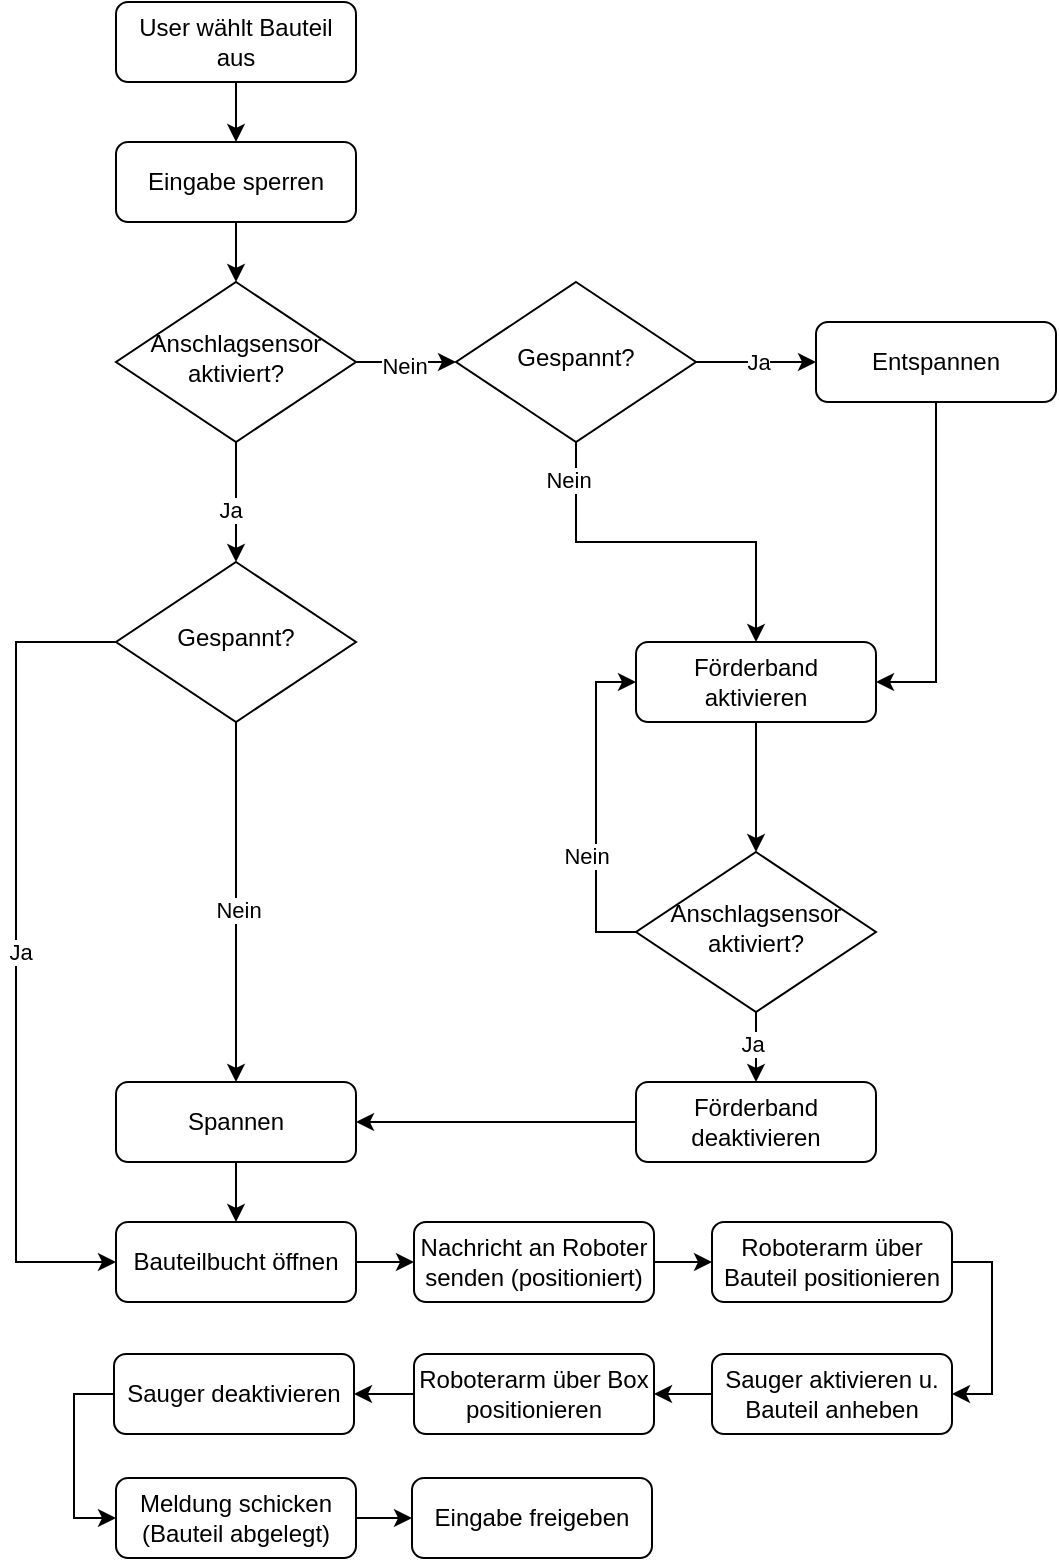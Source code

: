 <mxfile version="23.1.7" type="device">
  <diagram id="C5RBs43oDa-KdzZeNtuy" name="Page-1">
    <mxGraphModel dx="1313" dy="816" grid="0" gridSize="10" guides="1" tooltips="1" connect="1" arrows="1" fold="1" page="0" pageScale="1" pageWidth="827" pageHeight="1169" background="none" math="0" shadow="0">
      <root>
        <mxCell id="WIyWlLk6GJQsqaUBKTNV-0" />
        <mxCell id="WIyWlLk6GJQsqaUBKTNV-1" parent="WIyWlLk6GJQsqaUBKTNV-0" />
        <mxCell id="dHFoVSKMH6eHMZOiBptk-70" style="edgeStyle=orthogonalEdgeStyle;rounded=0;orthogonalLoop=1;jettySize=auto;html=1;exitX=0.5;exitY=1;exitDx=0;exitDy=0;entryX=0.5;entryY=0;entryDx=0;entryDy=0;" edge="1" parent="WIyWlLk6GJQsqaUBKTNV-1" source="WIyWlLk6GJQsqaUBKTNV-3" target="dHFoVSKMH6eHMZOiBptk-69">
          <mxGeometry relative="1" as="geometry" />
        </mxCell>
        <mxCell id="WIyWlLk6GJQsqaUBKTNV-3" value="User wählt Bauteil aus" style="rounded=1;whiteSpace=wrap;html=1;fontSize=12;glass=0;strokeWidth=1;shadow=0;" parent="WIyWlLk6GJQsqaUBKTNV-1" vertex="1">
          <mxGeometry x="160" y="30" width="120" height="40" as="geometry" />
        </mxCell>
        <mxCell id="dHFoVSKMH6eHMZOiBptk-10" style="edgeStyle=orthogonalEdgeStyle;rounded=0;orthogonalLoop=1;jettySize=auto;html=1;exitX=1;exitY=0.5;exitDx=0;exitDy=0;entryX=0;entryY=0.5;entryDx=0;entryDy=0;" edge="1" parent="WIyWlLk6GJQsqaUBKTNV-1" source="WIyWlLk6GJQsqaUBKTNV-6" target="dHFoVSKMH6eHMZOiBptk-8">
          <mxGeometry relative="1" as="geometry" />
        </mxCell>
        <mxCell id="dHFoVSKMH6eHMZOiBptk-78" value="Nein" style="edgeLabel;html=1;align=center;verticalAlign=middle;resizable=0;points=[];" vertex="1" connectable="0" parent="dHFoVSKMH6eHMZOiBptk-10">
          <mxGeometry x="-0.085" y="-2" relative="1" as="geometry">
            <mxPoint x="1" as="offset" />
          </mxGeometry>
        </mxCell>
        <mxCell id="dHFoVSKMH6eHMZOiBptk-55" style="edgeStyle=orthogonalEdgeStyle;rounded=0;orthogonalLoop=1;jettySize=auto;html=1;exitX=0.5;exitY=1;exitDx=0;exitDy=0;entryX=0.5;entryY=0;entryDx=0;entryDy=0;" edge="1" parent="WIyWlLk6GJQsqaUBKTNV-1" source="WIyWlLk6GJQsqaUBKTNV-6" target="dHFoVSKMH6eHMZOiBptk-54">
          <mxGeometry relative="1" as="geometry" />
        </mxCell>
        <mxCell id="dHFoVSKMH6eHMZOiBptk-56" value="Ja" style="edgeLabel;html=1;align=center;verticalAlign=middle;resizable=0;points=[];" vertex="1" connectable="0" parent="dHFoVSKMH6eHMZOiBptk-55">
          <mxGeometry x="0.078" y="-3" relative="1" as="geometry">
            <mxPoint y="1" as="offset" />
          </mxGeometry>
        </mxCell>
        <mxCell id="WIyWlLk6GJQsqaUBKTNV-6" value="Anschlagsensor&lt;br&gt;aktiviert?" style="rhombus;whiteSpace=wrap;html=1;shadow=0;fontFamily=Helvetica;fontSize=12;align=center;strokeWidth=1;spacing=6;spacingTop=-4;" parent="WIyWlLk6GJQsqaUBKTNV-1" vertex="1">
          <mxGeometry x="160" y="170" width="120" height="80" as="geometry" />
        </mxCell>
        <mxCell id="dHFoVSKMH6eHMZOiBptk-41" style="edgeStyle=orthogonalEdgeStyle;rounded=0;orthogonalLoop=1;jettySize=auto;html=1;exitX=0.5;exitY=1;exitDx=0;exitDy=0;entryX=0.5;entryY=0;entryDx=0;entryDy=0;" edge="1" parent="WIyWlLk6GJQsqaUBKTNV-1" source="dHFoVSKMH6eHMZOiBptk-2" target="dHFoVSKMH6eHMZOiBptk-24">
          <mxGeometry relative="1" as="geometry" />
        </mxCell>
        <mxCell id="dHFoVSKMH6eHMZOiBptk-2" value="Förderband &lt;br&gt;aktivieren" style="rounded=1;whiteSpace=wrap;html=1;fontSize=12;glass=0;strokeWidth=1;shadow=0;" vertex="1" parent="WIyWlLk6GJQsqaUBKTNV-1">
          <mxGeometry x="420" y="350" width="120" height="40" as="geometry" />
        </mxCell>
        <mxCell id="dHFoVSKMH6eHMZOiBptk-13" style="edgeStyle=orthogonalEdgeStyle;rounded=0;orthogonalLoop=1;jettySize=auto;html=1;exitX=1;exitY=0.5;exitDx=0;exitDy=0;entryX=0;entryY=0.5;entryDx=0;entryDy=0;" edge="1" parent="WIyWlLk6GJQsqaUBKTNV-1" source="dHFoVSKMH6eHMZOiBptk-8" target="dHFoVSKMH6eHMZOiBptk-12">
          <mxGeometry relative="1" as="geometry" />
        </mxCell>
        <mxCell id="dHFoVSKMH6eHMZOiBptk-79" value="Ja" style="edgeLabel;html=1;align=center;verticalAlign=middle;resizable=0;points=[];" vertex="1" connectable="0" parent="dHFoVSKMH6eHMZOiBptk-13">
          <mxGeometry x="0.018" relative="1" as="geometry">
            <mxPoint as="offset" />
          </mxGeometry>
        </mxCell>
        <mxCell id="dHFoVSKMH6eHMZOiBptk-80" style="edgeStyle=orthogonalEdgeStyle;rounded=0;orthogonalLoop=1;jettySize=auto;html=1;exitX=0.5;exitY=1;exitDx=0;exitDy=0;entryX=0.5;entryY=0;entryDx=0;entryDy=0;" edge="1" parent="WIyWlLk6GJQsqaUBKTNV-1" source="dHFoVSKMH6eHMZOiBptk-8" target="dHFoVSKMH6eHMZOiBptk-2">
          <mxGeometry relative="1" as="geometry" />
        </mxCell>
        <mxCell id="dHFoVSKMH6eHMZOiBptk-81" value="Nein" style="edgeLabel;html=1;align=center;verticalAlign=middle;resizable=0;points=[];" vertex="1" connectable="0" parent="dHFoVSKMH6eHMZOiBptk-80">
          <mxGeometry x="-0.798" y="-4" relative="1" as="geometry">
            <mxPoint as="offset" />
          </mxGeometry>
        </mxCell>
        <mxCell id="dHFoVSKMH6eHMZOiBptk-8" value="Gespannt?" style="rhombus;whiteSpace=wrap;html=1;shadow=0;fontFamily=Helvetica;fontSize=12;align=center;strokeWidth=1;spacing=6;spacingTop=-4;" vertex="1" parent="WIyWlLk6GJQsqaUBKTNV-1">
          <mxGeometry x="330" y="170" width="120" height="80" as="geometry" />
        </mxCell>
        <mxCell id="dHFoVSKMH6eHMZOiBptk-19" style="edgeStyle=orthogonalEdgeStyle;rounded=0;orthogonalLoop=1;jettySize=auto;html=1;exitX=0.5;exitY=1;exitDx=0;exitDy=0;entryX=1;entryY=0.5;entryDx=0;entryDy=0;" edge="1" parent="WIyWlLk6GJQsqaUBKTNV-1" source="dHFoVSKMH6eHMZOiBptk-12" target="dHFoVSKMH6eHMZOiBptk-2">
          <mxGeometry relative="1" as="geometry" />
        </mxCell>
        <mxCell id="dHFoVSKMH6eHMZOiBptk-12" value="Entspannen" style="rounded=1;whiteSpace=wrap;html=1;fontSize=12;glass=0;strokeWidth=1;shadow=0;" vertex="1" parent="WIyWlLk6GJQsqaUBKTNV-1">
          <mxGeometry x="510" y="190" width="120" height="40" as="geometry" />
        </mxCell>
        <mxCell id="dHFoVSKMH6eHMZOiBptk-29" style="edgeStyle=orthogonalEdgeStyle;rounded=0;orthogonalLoop=1;jettySize=auto;html=1;exitX=0.5;exitY=1;exitDx=0;exitDy=0;entryX=0.5;entryY=0;entryDx=0;entryDy=0;" edge="1" parent="WIyWlLk6GJQsqaUBKTNV-1" source="dHFoVSKMH6eHMZOiBptk-24" target="dHFoVSKMH6eHMZOiBptk-27">
          <mxGeometry relative="1" as="geometry" />
        </mxCell>
        <mxCell id="dHFoVSKMH6eHMZOiBptk-44" value="Ja" style="edgeLabel;html=1;align=center;verticalAlign=middle;resizable=0;points=[];" vertex="1" connectable="0" parent="dHFoVSKMH6eHMZOiBptk-29">
          <mxGeometry x="-0.109" y="-2" relative="1" as="geometry">
            <mxPoint as="offset" />
          </mxGeometry>
        </mxCell>
        <mxCell id="dHFoVSKMH6eHMZOiBptk-42" style="edgeStyle=orthogonalEdgeStyle;rounded=0;orthogonalLoop=1;jettySize=auto;html=1;exitX=0;exitY=0.5;exitDx=0;exitDy=0;entryX=0;entryY=0.5;entryDx=0;entryDy=0;" edge="1" parent="WIyWlLk6GJQsqaUBKTNV-1" source="dHFoVSKMH6eHMZOiBptk-24" target="dHFoVSKMH6eHMZOiBptk-2">
          <mxGeometry relative="1" as="geometry">
            <mxPoint x="410" y="370" as="targetPoint" />
          </mxGeometry>
        </mxCell>
        <mxCell id="dHFoVSKMH6eHMZOiBptk-43" value="Nein" style="edgeLabel;html=1;align=center;verticalAlign=middle;resizable=0;points=[];" vertex="1" connectable="0" parent="dHFoVSKMH6eHMZOiBptk-42">
          <mxGeometry x="-0.29" y="5" relative="1" as="geometry">
            <mxPoint as="offset" />
          </mxGeometry>
        </mxCell>
        <mxCell id="dHFoVSKMH6eHMZOiBptk-24" value="Anschlagsensor&lt;br&gt;aktiviert?" style="rhombus;whiteSpace=wrap;html=1;shadow=0;fontFamily=Helvetica;fontSize=12;align=center;strokeWidth=1;spacing=6;spacingTop=-4;" vertex="1" parent="WIyWlLk6GJQsqaUBKTNV-1">
          <mxGeometry x="420" y="455" width="120" height="80" as="geometry" />
        </mxCell>
        <mxCell id="dHFoVSKMH6eHMZOiBptk-48" style="edgeStyle=orthogonalEdgeStyle;rounded=0;orthogonalLoop=1;jettySize=auto;html=1;exitX=0;exitY=0.5;exitDx=0;exitDy=0;entryX=1;entryY=0.5;entryDx=0;entryDy=0;" edge="1" parent="WIyWlLk6GJQsqaUBKTNV-1" source="dHFoVSKMH6eHMZOiBptk-27" target="dHFoVSKMH6eHMZOiBptk-39">
          <mxGeometry relative="1" as="geometry" />
        </mxCell>
        <mxCell id="dHFoVSKMH6eHMZOiBptk-27" value="Förderband deaktivieren" style="rounded=1;whiteSpace=wrap;html=1;fontSize=12;glass=0;strokeWidth=1;shadow=0;" vertex="1" parent="WIyWlLk6GJQsqaUBKTNV-1">
          <mxGeometry x="420" y="570" width="120" height="40" as="geometry" />
        </mxCell>
        <mxCell id="dHFoVSKMH6eHMZOiBptk-86" style="edgeStyle=orthogonalEdgeStyle;rounded=0;orthogonalLoop=1;jettySize=auto;html=1;exitX=1;exitY=0.5;exitDx=0;exitDy=0;entryX=1;entryY=0.5;entryDx=0;entryDy=0;" edge="1" parent="WIyWlLk6GJQsqaUBKTNV-1" source="dHFoVSKMH6eHMZOiBptk-33" target="dHFoVSKMH6eHMZOiBptk-38">
          <mxGeometry relative="1" as="geometry" />
        </mxCell>
        <mxCell id="dHFoVSKMH6eHMZOiBptk-33" value="Roboterarm über Bauteil positionieren" style="rounded=1;whiteSpace=wrap;html=1;fontSize=12;glass=0;strokeWidth=1;shadow=0;" vertex="1" parent="WIyWlLk6GJQsqaUBKTNV-1">
          <mxGeometry x="458" y="640" width="120" height="40" as="geometry" />
        </mxCell>
        <mxCell id="dHFoVSKMH6eHMZOiBptk-87" style="edgeStyle=orthogonalEdgeStyle;rounded=0;orthogonalLoop=1;jettySize=auto;html=1;exitX=0;exitY=0.5;exitDx=0;exitDy=0;entryX=1;entryY=0.5;entryDx=0;entryDy=0;" edge="1" parent="WIyWlLk6GJQsqaUBKTNV-1" source="dHFoVSKMH6eHMZOiBptk-38" target="dHFoVSKMH6eHMZOiBptk-66">
          <mxGeometry relative="1" as="geometry" />
        </mxCell>
        <mxCell id="dHFoVSKMH6eHMZOiBptk-38" value="Sauger aktivieren u. Bauteil anheben" style="rounded=1;whiteSpace=wrap;html=1;fontSize=12;glass=0;strokeWidth=1;shadow=0;" vertex="1" parent="WIyWlLk6GJQsqaUBKTNV-1">
          <mxGeometry x="458" y="706" width="120" height="40" as="geometry" />
        </mxCell>
        <mxCell id="dHFoVSKMH6eHMZOiBptk-62" style="edgeStyle=orthogonalEdgeStyle;rounded=0;orthogonalLoop=1;jettySize=auto;html=1;exitX=0.5;exitY=1;exitDx=0;exitDy=0;entryX=0.5;entryY=0;entryDx=0;entryDy=0;" edge="1" parent="WIyWlLk6GJQsqaUBKTNV-1" source="dHFoVSKMH6eHMZOiBptk-39" target="dHFoVSKMH6eHMZOiBptk-61">
          <mxGeometry relative="1" as="geometry" />
        </mxCell>
        <mxCell id="dHFoVSKMH6eHMZOiBptk-39" value="Spannen" style="rounded=1;whiteSpace=wrap;html=1;fontSize=12;glass=0;strokeWidth=1;shadow=0;" vertex="1" parent="WIyWlLk6GJQsqaUBKTNV-1">
          <mxGeometry x="160" y="570" width="120" height="40" as="geometry" />
        </mxCell>
        <mxCell id="dHFoVSKMH6eHMZOiBptk-85" style="edgeStyle=orthogonalEdgeStyle;rounded=0;orthogonalLoop=1;jettySize=auto;html=1;exitX=1;exitY=0.5;exitDx=0;exitDy=0;entryX=0;entryY=0.5;entryDx=0;entryDy=0;" edge="1" parent="WIyWlLk6GJQsqaUBKTNV-1" source="dHFoVSKMH6eHMZOiBptk-50" target="dHFoVSKMH6eHMZOiBptk-33">
          <mxGeometry relative="1" as="geometry" />
        </mxCell>
        <mxCell id="dHFoVSKMH6eHMZOiBptk-50" value="Nachricht an Roboter senden (positioniert)" style="rounded=1;whiteSpace=wrap;html=1;fontSize=12;glass=0;strokeWidth=1;shadow=0;" vertex="1" parent="WIyWlLk6GJQsqaUBKTNV-1">
          <mxGeometry x="309" y="640" width="120" height="40" as="geometry" />
        </mxCell>
        <mxCell id="dHFoVSKMH6eHMZOiBptk-59" style="edgeStyle=orthogonalEdgeStyle;rounded=0;orthogonalLoop=1;jettySize=auto;html=1;exitX=0.5;exitY=1;exitDx=0;exitDy=0;entryX=0.5;entryY=0;entryDx=0;entryDy=0;" edge="1" parent="WIyWlLk6GJQsqaUBKTNV-1" source="dHFoVSKMH6eHMZOiBptk-54" target="dHFoVSKMH6eHMZOiBptk-39">
          <mxGeometry relative="1" as="geometry" />
        </mxCell>
        <mxCell id="dHFoVSKMH6eHMZOiBptk-60" value="Nein" style="edgeLabel;html=1;align=center;verticalAlign=middle;resizable=0;points=[];" vertex="1" connectable="0" parent="dHFoVSKMH6eHMZOiBptk-59">
          <mxGeometry x="0.026" y="1" relative="1" as="geometry">
            <mxPoint y="1" as="offset" />
          </mxGeometry>
        </mxCell>
        <mxCell id="dHFoVSKMH6eHMZOiBptk-64" style="edgeStyle=orthogonalEdgeStyle;rounded=0;orthogonalLoop=1;jettySize=auto;html=1;exitX=0;exitY=0.5;exitDx=0;exitDy=0;entryX=0;entryY=0.5;entryDx=0;entryDy=0;" edge="1" parent="WIyWlLk6GJQsqaUBKTNV-1" source="dHFoVSKMH6eHMZOiBptk-54" target="dHFoVSKMH6eHMZOiBptk-61">
          <mxGeometry relative="1" as="geometry">
            <Array as="points">
              <mxPoint x="110" y="350" />
              <mxPoint x="110" y="660" />
            </Array>
          </mxGeometry>
        </mxCell>
        <mxCell id="dHFoVSKMH6eHMZOiBptk-65" value="Ja" style="edgeLabel;html=1;align=center;verticalAlign=middle;resizable=0;points=[];" vertex="1" connectable="0" parent="dHFoVSKMH6eHMZOiBptk-64">
          <mxGeometry x="-0.0" y="2" relative="1" as="geometry">
            <mxPoint as="offset" />
          </mxGeometry>
        </mxCell>
        <mxCell id="dHFoVSKMH6eHMZOiBptk-54" value="Gespannt?" style="rhombus;whiteSpace=wrap;html=1;shadow=0;fontFamily=Helvetica;fontSize=12;align=center;strokeWidth=1;spacing=6;spacingTop=-4;" vertex="1" parent="WIyWlLk6GJQsqaUBKTNV-1">
          <mxGeometry x="160" y="310" width="120" height="80" as="geometry" />
        </mxCell>
        <mxCell id="dHFoVSKMH6eHMZOiBptk-84" style="edgeStyle=orthogonalEdgeStyle;rounded=0;orthogonalLoop=1;jettySize=auto;html=1;exitX=1;exitY=0.5;exitDx=0;exitDy=0;entryX=0;entryY=0.5;entryDx=0;entryDy=0;" edge="1" parent="WIyWlLk6GJQsqaUBKTNV-1" source="dHFoVSKMH6eHMZOiBptk-61" target="dHFoVSKMH6eHMZOiBptk-50">
          <mxGeometry relative="1" as="geometry" />
        </mxCell>
        <mxCell id="dHFoVSKMH6eHMZOiBptk-61" value="Bauteilbucht öffnen" style="rounded=1;whiteSpace=wrap;html=1;fontSize=12;glass=0;strokeWidth=1;shadow=0;" vertex="1" parent="WIyWlLk6GJQsqaUBKTNV-1">
          <mxGeometry x="160" y="640" width="120" height="40" as="geometry" />
        </mxCell>
        <mxCell id="dHFoVSKMH6eHMZOiBptk-88" style="edgeStyle=orthogonalEdgeStyle;rounded=0;orthogonalLoop=1;jettySize=auto;html=1;exitX=0;exitY=0.5;exitDx=0;exitDy=0;entryX=1;entryY=0.5;entryDx=0;entryDy=0;" edge="1" parent="WIyWlLk6GJQsqaUBKTNV-1" source="dHFoVSKMH6eHMZOiBptk-66" target="dHFoVSKMH6eHMZOiBptk-67">
          <mxGeometry relative="1" as="geometry" />
        </mxCell>
        <mxCell id="dHFoVSKMH6eHMZOiBptk-66" value="Roboterarm über Box positionieren" style="rounded=1;whiteSpace=wrap;html=1;fontSize=12;glass=0;strokeWidth=1;shadow=0;" vertex="1" parent="WIyWlLk6GJQsqaUBKTNV-1">
          <mxGeometry x="309" y="706" width="120" height="40" as="geometry" />
        </mxCell>
        <mxCell id="dHFoVSKMH6eHMZOiBptk-89" style="edgeStyle=orthogonalEdgeStyle;rounded=0;orthogonalLoop=1;jettySize=auto;html=1;exitX=0;exitY=0.5;exitDx=0;exitDy=0;entryX=0;entryY=0.5;entryDx=0;entryDy=0;" edge="1" parent="WIyWlLk6GJQsqaUBKTNV-1" source="dHFoVSKMH6eHMZOiBptk-67" target="dHFoVSKMH6eHMZOiBptk-68">
          <mxGeometry relative="1" as="geometry" />
        </mxCell>
        <mxCell id="dHFoVSKMH6eHMZOiBptk-67" value="Sauger deaktivieren" style="rounded=1;whiteSpace=wrap;html=1;fontSize=12;glass=0;strokeWidth=1;shadow=0;" vertex="1" parent="WIyWlLk6GJQsqaUBKTNV-1">
          <mxGeometry x="159" y="706" width="120" height="40" as="geometry" />
        </mxCell>
        <mxCell id="dHFoVSKMH6eHMZOiBptk-90" style="edgeStyle=orthogonalEdgeStyle;rounded=0;orthogonalLoop=1;jettySize=auto;html=1;exitX=1;exitY=0.5;exitDx=0;exitDy=0;entryX=0;entryY=0.5;entryDx=0;entryDy=0;" edge="1" parent="WIyWlLk6GJQsqaUBKTNV-1" source="dHFoVSKMH6eHMZOiBptk-68" target="dHFoVSKMH6eHMZOiBptk-76">
          <mxGeometry relative="1" as="geometry" />
        </mxCell>
        <mxCell id="dHFoVSKMH6eHMZOiBptk-68" value="Meldung schicken&lt;br&gt;(Bauteil abgelegt)" style="rounded=1;whiteSpace=wrap;html=1;fontSize=12;glass=0;strokeWidth=1;shadow=0;" vertex="1" parent="WIyWlLk6GJQsqaUBKTNV-1">
          <mxGeometry x="160" y="768" width="120" height="40" as="geometry" />
        </mxCell>
        <mxCell id="dHFoVSKMH6eHMZOiBptk-71" style="edgeStyle=orthogonalEdgeStyle;rounded=0;orthogonalLoop=1;jettySize=auto;html=1;exitX=0.5;exitY=1;exitDx=0;exitDy=0;entryX=0.5;entryY=0;entryDx=0;entryDy=0;" edge="1" parent="WIyWlLk6GJQsqaUBKTNV-1" source="dHFoVSKMH6eHMZOiBptk-69" target="WIyWlLk6GJQsqaUBKTNV-6">
          <mxGeometry relative="1" as="geometry" />
        </mxCell>
        <mxCell id="dHFoVSKMH6eHMZOiBptk-69" value="Eingabe sperren" style="rounded=1;whiteSpace=wrap;html=1;fontSize=12;glass=0;strokeWidth=1;shadow=0;" vertex="1" parent="WIyWlLk6GJQsqaUBKTNV-1">
          <mxGeometry x="160" y="100" width="120" height="40" as="geometry" />
        </mxCell>
        <mxCell id="dHFoVSKMH6eHMZOiBptk-76" value="Eingabe freigeben" style="rounded=1;whiteSpace=wrap;html=1;fontSize=12;glass=0;strokeWidth=1;shadow=0;" vertex="1" parent="WIyWlLk6GJQsqaUBKTNV-1">
          <mxGeometry x="308" y="768" width="120" height="40" as="geometry" />
        </mxCell>
      </root>
    </mxGraphModel>
  </diagram>
</mxfile>
